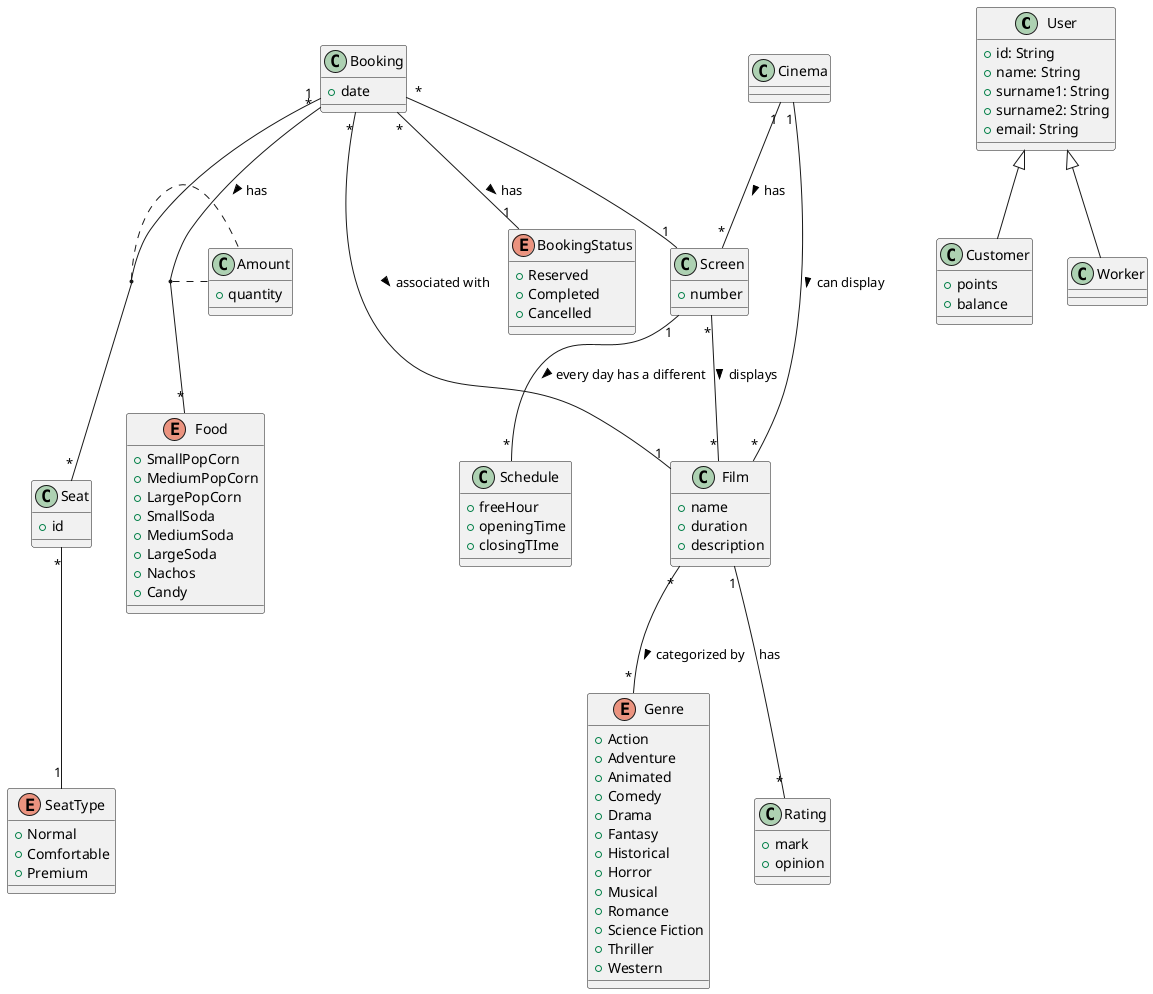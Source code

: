 
@startuml
class User{
  +id: String 
  +name: String
  +surname1: String
  +surname2: String
  +email: String

}

class Customer{
  +points
  +balance
}

class Worker{
}

class Booking{
  +date
}


class Amount{
  +quantity
}

class Cinema{

}

class Screen{
  +number
}

class Schedule{
  +freeHour
  +openingTime
  +closingTIme
}

class Film{
  +name
  +duration
  +description
}

class Rating{
  +mark
  +opinion
}

class Seat{
  +id
}


enum Genre{
  +Action
  +Adventure
  +Animated
  +Comedy
  +Drama
  +Fantasy
  +Historical
  +Horror
  +Musical
  +Romance
  +Science Fiction
  +Thriller
  +Western
}

enum BookingStatus{
  +Reserved
  +Completed
  +Cancelled
}

enum Food{
  +SmallPopCorn
  +MediumPopCorn
  +LargePopCorn
  +SmallSoda
  +MediumSoda
  +LargeSoda
  +Nachos
  +Candy
}

enum SeatType{
  +Normal
  +Comfortable
  +Premium
}


User <|-- Customer
User <|-- Worker

Cinema "1" -- "*" Screen: has >
Cinema "1" -- "*" Film: can display >

Screen "*" -- "*" Film: displays >
Screen "1" -- "*" Schedule: every day has a different >

Seat "*" -- "1" SeatType

Film "1" -- "*" Rating: has
Film "*" -- "*" Genre : categorized by >


Booking "*" -- "1" Film: associated with >
Booking "*" -- "1" BookingStatus : has >
Booking "*" -- "1" Screen
Booking "1" -- "*" Seat
Booking "*" -- "*" Food: has >
(Booking, Food) .. Amount
(Booking, Seat) .. Amount



@enduml
